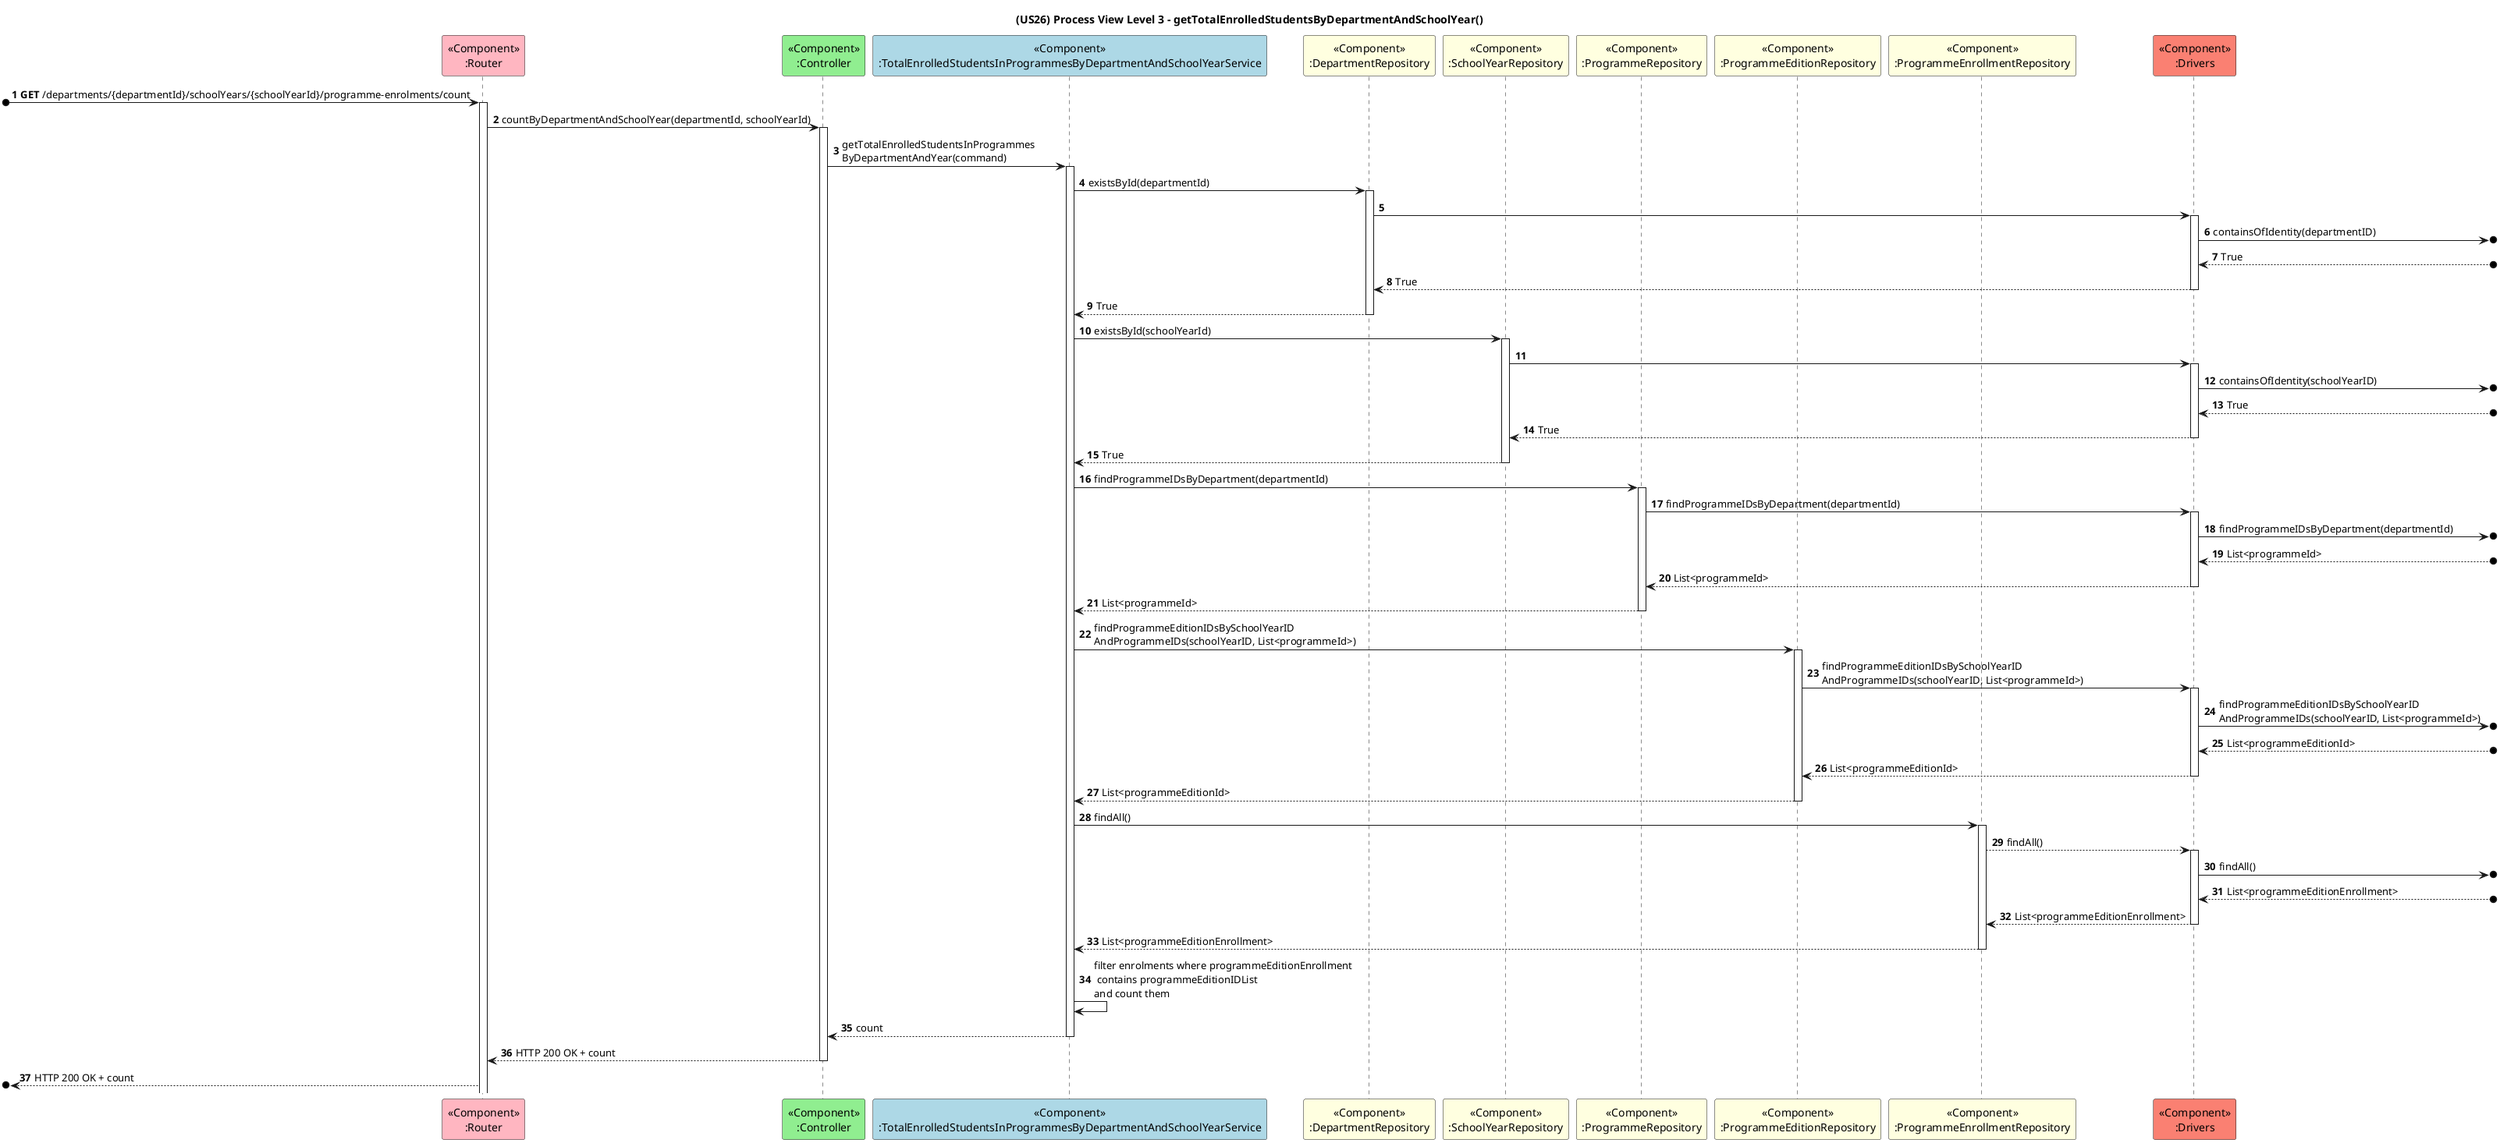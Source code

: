 @startuml
title (US26) Process View Level 3 - getTotalEnrolledStudentsByDepartmentAndSchoolYear()

autonumber

participant "<<Component>>\n:Router" as RT #lightpink
participant "<<Component>>\n:Controller" as C #lightgreen
participant "<<Component>>\n:TotalEnrolledStudentsInProgrammesByDepartmentAndSchoolYearService" as S #lightblue
participant "<<Component>>\n:DepartmentRepository" as DR #lightyellow
participant "<<Component>>\n:SchoolYearRepository" as SYR #lightyellow
participant "<<Component>>\n:ProgrammeRepository" as PR #lightyellow
participant "<<Component>>\n:ProgrammeEditionRepository" as PER #lightyellow
participant "<<Component>>\n:ProgrammeEnrollmentRepository" as PEER #lightyellow
participant "<<Component>>\n:Drivers" as Driver #salmon

[o-> RT ++: **GET** /departments/{departmentId}/schoolYears/{schoolYearId}/programme-enrolments/count
RT -> C ++: countByDepartmentAndSchoolYear(departmentId, schoolYearId)
C -> S ++: getTotalEnrolledStudentsInProgrammes\nByDepartmentAndYear(command)

S -> DR++: existsById(departmentId)
DR -> Driver ++:
Driver ->o] : containsOfIdentity(departmentID)
Driver <--o] : True
Driver --> DR --: True
DR --> S --: True

S -> SYR++: existsById(schoolYearId)
SYR -> Driver ++:
Driver ->o] : containsOfIdentity(schoolYearID)
Driver <--o] : True
Driver --> SYR --: True
SYR --> S --: True

S -> PR++: findProgrammeIDsByDepartment(departmentId)
PR -> Driver++: findProgrammeIDsByDepartment(departmentId)
Driver ->o] : findProgrammeIDsByDepartment(departmentId)
Driver <--o] : List<programmeId>
Driver --> PR --: List<programmeId>
PR --> S--: List<programmeId>

S -> PER++: findProgrammeEditionIDsBySchoolYearID\nAndProgrammeIDs(schoolYearID, List<programmeId>)
PER -> Driver++: findProgrammeEditionIDsBySchoolYearID\nAndProgrammeIDs(schoolYearID, List<programmeId>)
Driver ->o] : findProgrammeEditionIDsBySchoolYearID\nAndProgrammeIDs(schoolYearID, List<programmeId>)
Driver <--o] : List<programmeEditionId>
Driver --> PER --: List<programmeEditionId>
PER --> S--: List<programmeEditionId>

S -> PEER++: findAll()
PEER --> Driver++: findAll()
Driver ->o] : findAll()
Driver <--o] : List<programmeEditionEnrollment>
Driver --> PEER --: List<programmeEditionEnrollment>
PEER --> S--: List<programmeEditionEnrollment>

S -> S: filter enrolments where programmeEditionEnrollment\n contains programmeEditionIDList\nand count them

S --> C--: count

C --> RT--: HTTP 200 OK + count

[o<-- RT: HTTP 200 OK + count

@enduml
